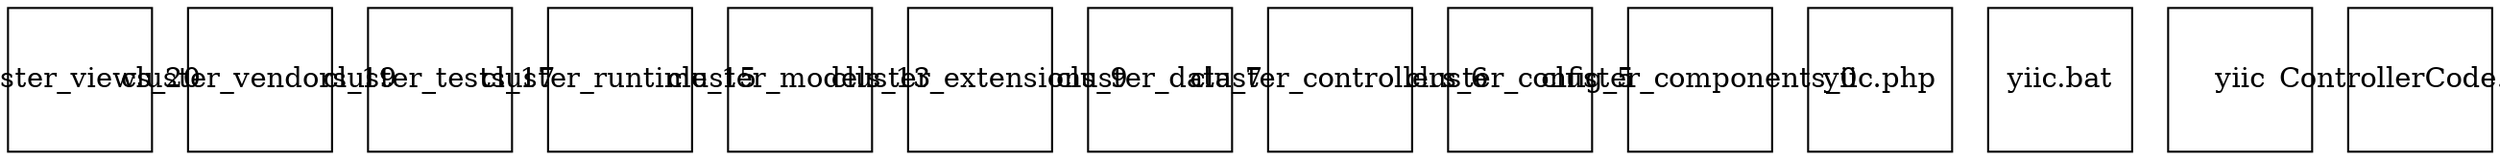 digraph G {
    cluster_views_20 [ shape=rectangle,width=1,height=1,fixedsize=true,type="node" ];
    cluster_vendors_19 [ shape=rectangle,width=1,height=1,fixedsize=true,type="node" ];
    cluster_tests_17 [ shape=rectangle,width=1,height=1,fixedsize=true,type="node" ];
    cluster_runtime_15 [ shape=rectangle,width=1,height=1,fixedsize=true,type="node" ];
    cluster_models_13 [ shape=rectangle,width=1,height=1,fixedsize=true,type="node" ];
    cluster_extensions_9 [ shape=rectangle,width=1,height=1,fixedsize=true,type="node" ];
    cluster_data_7 [ shape=rectangle,width=1,height=1,fixedsize=true,type="node" ];
    cluster_controllers_6 [ shape=rectangle,width=1,height=1,fixedsize=true,type="node" ];
    cluster_config_5 [ shape=rectangle,width=1,height=1,fixedsize=true,type="node" ];
    cluster_components_0 [ shape=rectangle,width=1,height=1,fixedsize=true,type="node" ];
    "yiic.php" [ shape=rectangle,width=1,height=1,fixedsize=true,type=leaf ];
    "yiic.bat" [ shape=rectangle,width=1,height=1,fixedsize=true,type=leaf ];
    yiic [ shape=rectangle,width=1,height=1,fixedsize=true,type=leaf ];
    "ControllerCode.php" [ shape=rectangle,width=1,height=1,fixedsize=true,type=leaf ];
}
